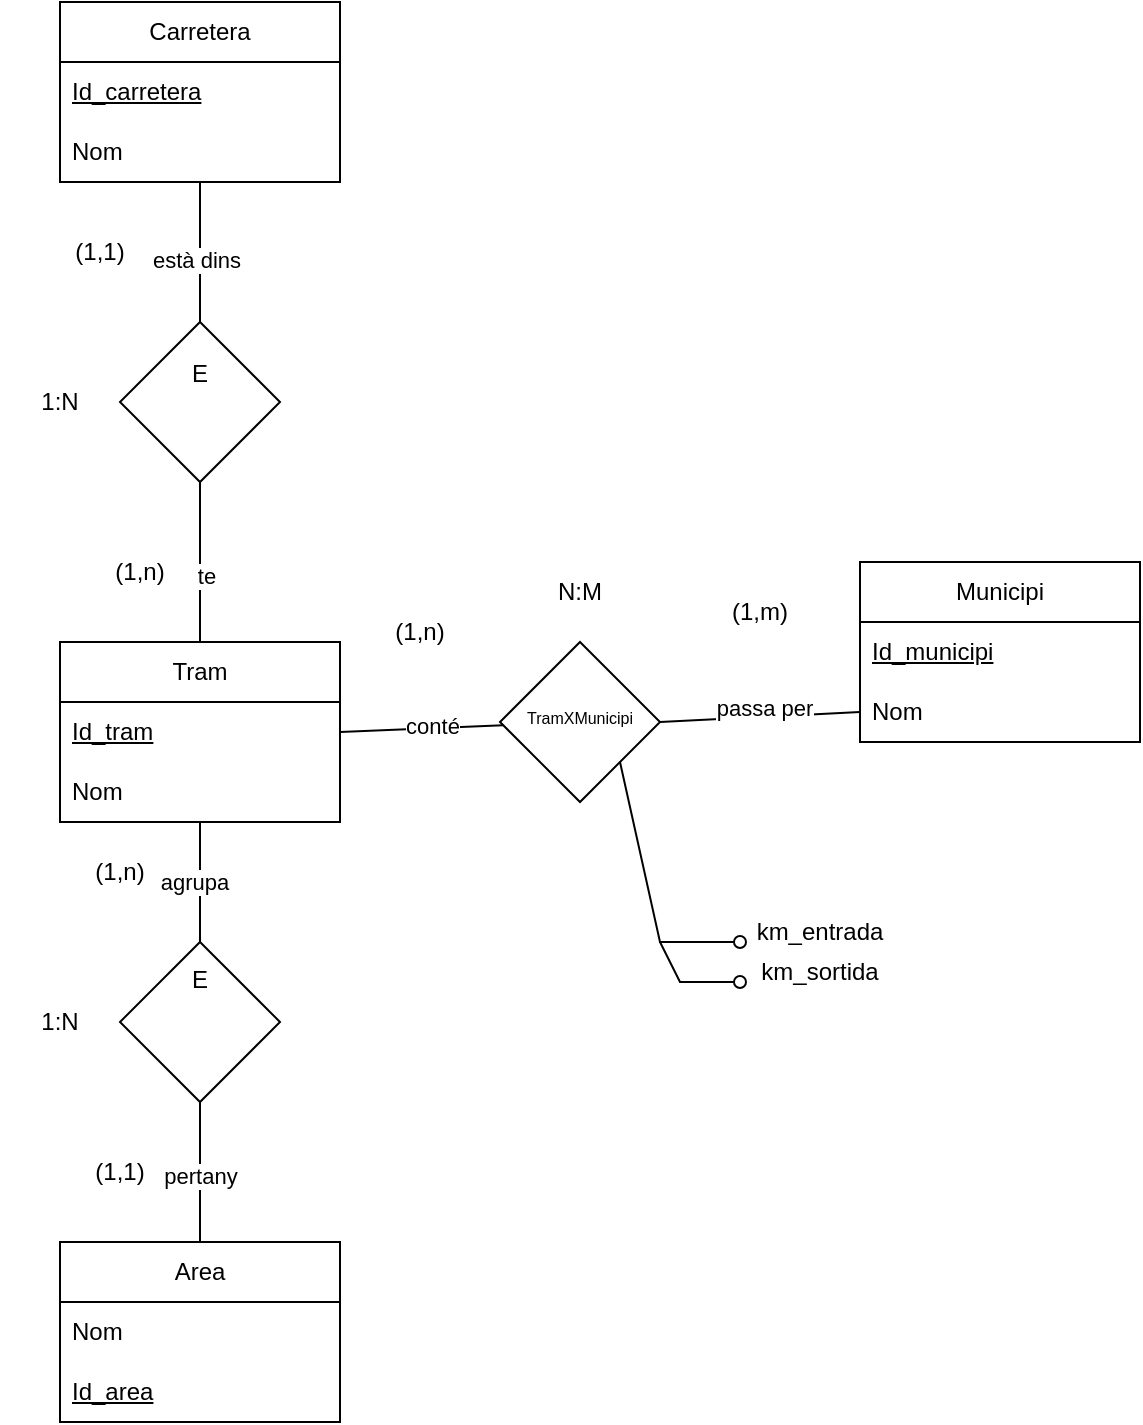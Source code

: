 <mxfile version="24.8.0">
  <diagram name="Page-1" id="3RcIndaXQ10ttQRYTgjE">
    <mxGraphModel dx="1615" dy="814" grid="1" gridSize="10" guides="1" tooltips="1" connect="1" arrows="1" fold="1" page="1" pageScale="1" pageWidth="827" pageHeight="1169" math="0" shadow="0">
      <root>
        <mxCell id="0" />
        <mxCell id="1" parent="0" />
        <mxCell id="8T_OtsHDNGnmDmPupDlS-1" value="Carretera" style="swimlane;fontStyle=0;childLayout=stackLayout;horizontal=1;startSize=30;horizontalStack=0;resizeParent=1;resizeParentMax=0;resizeLast=0;collapsible=1;marginBottom=0;whiteSpace=wrap;html=1;" parent="1" vertex="1">
          <mxGeometry x="580" y="170" width="140" height="90" as="geometry" />
        </mxCell>
        <mxCell id="8T_OtsHDNGnmDmPupDlS-2" value="Id_carretera" style="text;strokeColor=none;fillColor=none;align=left;verticalAlign=middle;spacingLeft=4;spacingRight=4;overflow=hidden;points=[[0,0.5],[1,0.5]];portConstraint=eastwest;rotatable=0;whiteSpace=wrap;html=1;fontStyle=4" parent="8T_OtsHDNGnmDmPupDlS-1" vertex="1">
          <mxGeometry y="30" width="140" height="30" as="geometry" />
        </mxCell>
        <mxCell id="8T_OtsHDNGnmDmPupDlS-45" value="Nom" style="text;strokeColor=none;fillColor=none;align=left;verticalAlign=middle;spacingLeft=4;spacingRight=4;overflow=hidden;points=[[0,0.5],[1,0.5]];portConstraint=eastwest;rotatable=0;whiteSpace=wrap;html=1;" parent="8T_OtsHDNGnmDmPupDlS-1" vertex="1">
          <mxGeometry y="60" width="140" height="30" as="geometry" />
        </mxCell>
        <mxCell id="8T_OtsHDNGnmDmPupDlS-5" value="Tram" style="swimlane;fontStyle=0;childLayout=stackLayout;horizontal=1;startSize=30;horizontalStack=0;resizeParent=1;resizeParentMax=0;resizeLast=0;collapsible=1;marginBottom=0;whiteSpace=wrap;html=1;" parent="1" vertex="1">
          <mxGeometry x="580" y="490" width="140" height="90" as="geometry" />
        </mxCell>
        <mxCell id="8T_OtsHDNGnmDmPupDlS-6" value="Id_tram" style="text;strokeColor=none;fillColor=none;align=left;verticalAlign=middle;spacingLeft=4;spacingRight=4;overflow=hidden;points=[[0,0.5],[1,0.5]];portConstraint=eastwest;rotatable=0;whiteSpace=wrap;html=1;fontStyle=4" parent="8T_OtsHDNGnmDmPupDlS-5" vertex="1">
          <mxGeometry y="30" width="140" height="30" as="geometry" />
        </mxCell>
        <mxCell id="8T_OtsHDNGnmDmPupDlS-46" value="Nom" style="text;strokeColor=none;fillColor=none;align=left;verticalAlign=middle;spacingLeft=4;spacingRight=4;overflow=hidden;points=[[0,0.5],[1,0.5]];portConstraint=eastwest;rotatable=0;whiteSpace=wrap;html=1;" parent="8T_OtsHDNGnmDmPupDlS-5" vertex="1">
          <mxGeometry y="60" width="140" height="30" as="geometry" />
        </mxCell>
        <mxCell id="8T_OtsHDNGnmDmPupDlS-13" value="" style="rhombus;whiteSpace=wrap;html=1;" parent="1" vertex="1">
          <mxGeometry x="610" y="330" width="80" height="80" as="geometry" />
        </mxCell>
        <mxCell id="8T_OtsHDNGnmDmPupDlS-16" value="Municipi" style="swimlane;fontStyle=0;childLayout=stackLayout;horizontal=1;startSize=30;horizontalStack=0;resizeParent=1;resizeParentMax=0;resizeLast=0;collapsible=1;marginBottom=0;whiteSpace=wrap;html=1;" parent="1" vertex="1">
          <mxGeometry x="980" y="450" width="140" height="90" as="geometry" />
        </mxCell>
        <mxCell id="8T_OtsHDNGnmDmPupDlS-17" value="Id_municipi" style="text;strokeColor=none;fillColor=none;align=left;verticalAlign=middle;spacingLeft=4;spacingRight=4;overflow=hidden;points=[[0,0.5],[1,0.5]];portConstraint=eastwest;rotatable=0;whiteSpace=wrap;html=1;fontStyle=4" parent="8T_OtsHDNGnmDmPupDlS-16" vertex="1">
          <mxGeometry y="30" width="140" height="30" as="geometry" />
        </mxCell>
        <mxCell id="8T_OtsHDNGnmDmPupDlS-58" value="Nom" style="text;strokeColor=none;fillColor=none;align=left;verticalAlign=middle;spacingLeft=4;spacingRight=4;overflow=hidden;points=[[0,0.5],[1,0.5]];portConstraint=eastwest;rotatable=0;whiteSpace=wrap;html=1;" parent="8T_OtsHDNGnmDmPupDlS-16" vertex="1">
          <mxGeometry y="60" width="140" height="30" as="geometry" />
        </mxCell>
        <mxCell id="8T_OtsHDNGnmDmPupDlS-20" value="" style="rhombus;whiteSpace=wrap;html=1;" parent="1" vertex="1">
          <mxGeometry x="800" y="490" width="80" height="80" as="geometry" />
        </mxCell>
        <mxCell id="8T_OtsHDNGnmDmPupDlS-21" value="" style="rhombus;whiteSpace=wrap;html=1;" parent="1" vertex="1">
          <mxGeometry x="610" y="640" width="80" height="80" as="geometry" />
        </mxCell>
        <mxCell id="8T_OtsHDNGnmDmPupDlS-22" value="" style="endArrow=none;html=1;rounded=0;entryX=0.5;entryY=1;entryDx=0;entryDy=0;exitX=0.5;exitY=0;exitDx=0;exitDy=0;" parent="1" source="8T_OtsHDNGnmDmPupDlS-13" target="8T_OtsHDNGnmDmPupDlS-1" edge="1">
          <mxGeometry width="50" height="50" relative="1" as="geometry">
            <mxPoint x="820" y="560" as="sourcePoint" />
            <mxPoint x="870" y="510" as="targetPoint" />
          </mxGeometry>
        </mxCell>
        <mxCell id="8T_OtsHDNGnmDmPupDlS-29" value="està dins" style="edgeLabel;html=1;align=center;verticalAlign=middle;resizable=0;points=[];" parent="8T_OtsHDNGnmDmPupDlS-22" vertex="1" connectable="0">
          <mxGeometry x="-0.1" y="2" relative="1" as="geometry">
            <mxPoint as="offset" />
          </mxGeometry>
        </mxCell>
        <mxCell id="8T_OtsHDNGnmDmPupDlS-23" value="" style="endArrow=none;html=1;rounded=0;entryX=0.5;entryY=1;entryDx=0;entryDy=0;exitX=0.5;exitY=0;exitDx=0;exitDy=0;" parent="1" source="8T_OtsHDNGnmDmPupDlS-5" target="8T_OtsHDNGnmDmPupDlS-13" edge="1">
          <mxGeometry width="50" height="50" relative="1" as="geometry">
            <mxPoint x="610" y="470" as="sourcePoint" />
            <mxPoint x="660" y="420" as="targetPoint" />
          </mxGeometry>
        </mxCell>
        <mxCell id="8T_OtsHDNGnmDmPupDlS-28" value="te" style="edgeLabel;html=1;align=center;verticalAlign=middle;resizable=0;points=[];" parent="8T_OtsHDNGnmDmPupDlS-23" vertex="1" connectable="0">
          <mxGeometry x="-0.175" y="-3" relative="1" as="geometry">
            <mxPoint as="offset" />
          </mxGeometry>
        </mxCell>
        <mxCell id="8T_OtsHDNGnmDmPupDlS-24" value="" style="endArrow=none;html=1;rounded=0;entryX=1;entryY=0.5;entryDx=0;entryDy=0;" parent="1" source="8T_OtsHDNGnmDmPupDlS-20" edge="1">
          <mxGeometry width="50" height="50" relative="1" as="geometry">
            <mxPoint x="750" y="650" as="sourcePoint" />
            <mxPoint x="720" y="535" as="targetPoint" />
          </mxGeometry>
        </mxCell>
        <mxCell id="8T_OtsHDNGnmDmPupDlS-31" value="conté" style="edgeLabel;html=1;align=center;verticalAlign=middle;resizable=0;points=[];" parent="8T_OtsHDNGnmDmPupDlS-24" vertex="1" connectable="0">
          <mxGeometry x="-0.129" y="-1" relative="1" as="geometry">
            <mxPoint as="offset" />
          </mxGeometry>
        </mxCell>
        <mxCell id="8T_OtsHDNGnmDmPupDlS-25" value="" style="endArrow=none;html=1;rounded=0;entryX=1;entryY=0.5;entryDx=0;entryDy=0;exitX=0;exitY=0.5;exitDx=0;exitDy=0;" parent="1" target="8T_OtsHDNGnmDmPupDlS-20" edge="1">
          <mxGeometry width="50" height="50" relative="1" as="geometry">
            <mxPoint x="980" y="525" as="sourcePoint" />
            <mxPoint x="830" y="610" as="targetPoint" />
          </mxGeometry>
        </mxCell>
        <mxCell id="8T_OtsHDNGnmDmPupDlS-30" value="passa per" style="edgeLabel;html=1;align=center;verticalAlign=middle;resizable=0;points=[];" parent="8T_OtsHDNGnmDmPupDlS-25" vertex="1" connectable="0">
          <mxGeometry x="-0.04" y="2" relative="1" as="geometry">
            <mxPoint y="-7" as="offset" />
          </mxGeometry>
        </mxCell>
        <mxCell id="8T_OtsHDNGnmDmPupDlS-26" value="" style="endArrow=none;html=1;rounded=0;exitX=0.5;exitY=0;exitDx=0;exitDy=0;entryX=0.5;entryY=1;entryDx=0;entryDy=0;" parent="1" source="8T_OtsHDNGnmDmPupDlS-21" target="8T_OtsHDNGnmDmPupDlS-5" edge="1">
          <mxGeometry width="50" height="50" relative="1" as="geometry">
            <mxPoint x="820" y="560" as="sourcePoint" />
            <mxPoint x="710" y="590" as="targetPoint" />
          </mxGeometry>
        </mxCell>
        <mxCell id="8T_OtsHDNGnmDmPupDlS-33" value="agrupa" style="edgeLabel;html=1;align=center;verticalAlign=middle;resizable=0;points=[];" parent="8T_OtsHDNGnmDmPupDlS-26" vertex="1" connectable="0">
          <mxGeometry x="0.022" y="3" relative="1" as="geometry">
            <mxPoint as="offset" />
          </mxGeometry>
        </mxCell>
        <mxCell id="8T_OtsHDNGnmDmPupDlS-27" value="" style="endArrow=none;html=1;rounded=0;exitX=0.5;exitY=1;exitDx=0;exitDy=0;entryX=0.5;entryY=0;entryDx=0;entryDy=0;" parent="1" source="8T_OtsHDNGnmDmPupDlS-21" target="8T_OtsHDNGnmDmPupDlS-50" edge="1">
          <mxGeometry width="50" height="50" relative="1" as="geometry">
            <mxPoint x="820" y="560" as="sourcePoint" />
            <mxPoint x="650" y="790.0" as="targetPoint" />
          </mxGeometry>
        </mxCell>
        <mxCell id="8T_OtsHDNGnmDmPupDlS-32" value="pertany" style="edgeLabel;html=1;align=center;verticalAlign=middle;resizable=0;points=[];" parent="8T_OtsHDNGnmDmPupDlS-27" vertex="1" connectable="0">
          <mxGeometry x="0.057" relative="1" as="geometry">
            <mxPoint as="offset" />
          </mxGeometry>
        </mxCell>
        <mxCell id="8T_OtsHDNGnmDmPupDlS-34" value="(1,n)" style="text;html=1;align=center;verticalAlign=middle;whiteSpace=wrap;rounded=0;" parent="1" vertex="1">
          <mxGeometry x="590" y="440" width="60" height="30" as="geometry" />
        </mxCell>
        <mxCell id="8T_OtsHDNGnmDmPupDlS-35" value="(1,1)" style="text;html=1;align=center;verticalAlign=middle;whiteSpace=wrap;rounded=0;" parent="1" vertex="1">
          <mxGeometry x="570" y="280" width="60" height="30" as="geometry" />
        </mxCell>
        <mxCell id="8T_OtsHDNGnmDmPupDlS-36" value="1:N" style="text;html=1;align=center;verticalAlign=middle;whiteSpace=wrap;rounded=0;" parent="1" vertex="1">
          <mxGeometry x="550" y="355" width="60" height="30" as="geometry" />
        </mxCell>
        <mxCell id="8T_OtsHDNGnmDmPupDlS-37" value="&lt;div&gt;E&lt;/div&gt;&lt;div&gt;&lt;br&gt;&lt;/div&gt;&lt;div&gt;&lt;br&gt;&lt;/div&gt;" style="text;html=1;align=center;verticalAlign=middle;whiteSpace=wrap;rounded=0;" parent="1" vertex="1">
          <mxGeometry x="620" y="355" width="60" height="30" as="geometry" />
        </mxCell>
        <mxCell id="8T_OtsHDNGnmDmPupDlS-38" value="(1,m)" style="text;html=1;align=center;verticalAlign=middle;whiteSpace=wrap;rounded=0;" parent="1" vertex="1">
          <mxGeometry x="900" y="460" width="60" height="30" as="geometry" />
        </mxCell>
        <mxCell id="8T_OtsHDNGnmDmPupDlS-39" value="(1,n)" style="text;html=1;align=center;verticalAlign=middle;whiteSpace=wrap;rounded=0;" parent="1" vertex="1">
          <mxGeometry x="730" y="470" width="60" height="30" as="geometry" />
        </mxCell>
        <mxCell id="8T_OtsHDNGnmDmPupDlS-40" value="N:M" style="text;html=1;align=center;verticalAlign=middle;whiteSpace=wrap;rounded=0;" parent="1" vertex="1">
          <mxGeometry x="810" y="450" width="60" height="30" as="geometry" />
        </mxCell>
        <mxCell id="8T_OtsHDNGnmDmPupDlS-41" value="(1,1)" style="text;html=1;align=center;verticalAlign=middle;whiteSpace=wrap;rounded=0;" parent="1" vertex="1">
          <mxGeometry x="580" y="740" width="60" height="30" as="geometry" />
        </mxCell>
        <mxCell id="8T_OtsHDNGnmDmPupDlS-42" value="(1,n)" style="text;html=1;align=center;verticalAlign=middle;whiteSpace=wrap;rounded=0;" parent="1" vertex="1">
          <mxGeometry x="580" y="590" width="60" height="30" as="geometry" />
        </mxCell>
        <mxCell id="8T_OtsHDNGnmDmPupDlS-43" value="1:N" style="text;html=1;align=center;verticalAlign=middle;whiteSpace=wrap;rounded=0;" parent="1" vertex="1">
          <mxGeometry x="550" y="665" width="60" height="30" as="geometry" />
        </mxCell>
        <mxCell id="8T_OtsHDNGnmDmPupDlS-44" value="&lt;div&gt;E&lt;/div&gt;&lt;div&gt;&lt;br&gt;&lt;/div&gt;&lt;div&gt;&lt;br&gt;&lt;/div&gt;&lt;div&gt;&lt;br&gt;&lt;/div&gt;" style="text;html=1;align=center;verticalAlign=middle;whiteSpace=wrap;rounded=0;" parent="1" vertex="1">
          <mxGeometry x="620" y="665" width="60" height="30" as="geometry" />
        </mxCell>
        <mxCell id="8T_OtsHDNGnmDmPupDlS-50" value="Area" style="swimlane;fontStyle=0;childLayout=stackLayout;horizontal=1;startSize=30;horizontalStack=0;resizeParent=1;resizeParentMax=0;resizeLast=0;collapsible=1;marginBottom=0;whiteSpace=wrap;html=1;" parent="1" vertex="1">
          <mxGeometry x="580" y="790" width="140" height="90" as="geometry" />
        </mxCell>
        <mxCell id="8T_OtsHDNGnmDmPupDlS-51" value="Nom" style="text;strokeColor=none;fillColor=none;align=left;verticalAlign=middle;spacingLeft=4;spacingRight=4;overflow=hidden;points=[[0,0.5],[1,0.5]];portConstraint=eastwest;rotatable=0;whiteSpace=wrap;html=1;fontStyle=0" parent="8T_OtsHDNGnmDmPupDlS-50" vertex="1">
          <mxGeometry y="30" width="140" height="30" as="geometry" />
        </mxCell>
        <mxCell id="8T_OtsHDNGnmDmPupDlS-54" value="Id_area" style="text;strokeColor=none;fillColor=none;align=left;verticalAlign=middle;spacingLeft=4;spacingRight=4;overflow=hidden;points=[[0,0.5],[1,0.5]];portConstraint=eastwest;rotatable=0;whiteSpace=wrap;html=1;fontStyle=4" parent="8T_OtsHDNGnmDmPupDlS-50" vertex="1">
          <mxGeometry y="60" width="140" height="30" as="geometry" />
        </mxCell>
        <mxCell id="8T_OtsHDNGnmDmPupDlS-60" value="TramXMunicipi" style="text;html=1;align=center;verticalAlign=middle;whiteSpace=wrap;rounded=0;fontSize=8;" parent="1" vertex="1">
          <mxGeometry x="815" y="515" width="50" height="25" as="geometry" />
        </mxCell>
        <mxCell id="8T_OtsHDNGnmDmPupDlS-61" value="" style="endArrow=none;html=1;rounded=0;entryX=1;entryY=1;entryDx=0;entryDy=0;startArrow=oval;startFill=0;" parent="1" target="8T_OtsHDNGnmDmPupDlS-20" edge="1">
          <mxGeometry width="50" height="50" relative="1" as="geometry">
            <mxPoint x="920" y="640" as="sourcePoint" />
            <mxPoint x="690" y="600" as="targetPoint" />
            <Array as="points">
              <mxPoint x="880" y="640" />
            </Array>
          </mxGeometry>
        </mxCell>
        <mxCell id="8T_OtsHDNGnmDmPupDlS-62" value="" style="endArrow=none;html=1;rounded=0;startArrow=oval;startFill=0;" parent="1" edge="1">
          <mxGeometry width="50" height="50" relative="1" as="geometry">
            <mxPoint x="920" y="660" as="sourcePoint" />
            <mxPoint x="880" y="640" as="targetPoint" />
            <Array as="points">
              <mxPoint x="890" y="660" />
            </Array>
          </mxGeometry>
        </mxCell>
        <mxCell id="8T_OtsHDNGnmDmPupDlS-63" value="km_entrada" style="text;html=1;align=center;verticalAlign=middle;whiteSpace=wrap;rounded=0;" parent="1" vertex="1">
          <mxGeometry x="930" y="620" width="60" height="30" as="geometry" />
        </mxCell>
        <mxCell id="8T_OtsHDNGnmDmPupDlS-64" value="km_sortida" style="text;html=1;align=center;verticalAlign=middle;whiteSpace=wrap;rounded=0;" parent="1" vertex="1">
          <mxGeometry x="930" y="640" width="60" height="30" as="geometry" />
        </mxCell>
      </root>
    </mxGraphModel>
  </diagram>
</mxfile>
